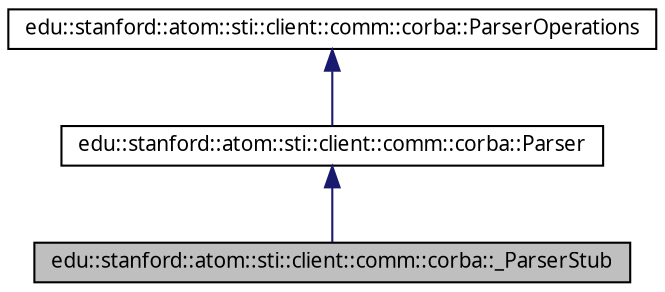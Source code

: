 digraph G
{
  edge [fontname="FreeSans.ttf",fontsize=10,labelfontname="FreeSans.ttf",labelfontsize=10];
  node [fontname="FreeSans.ttf",fontsize=10,shape=record];
  Node1 [label="edu::stanford::atom::sti::client::comm::corba::_ParserStub",height=0.2,width=0.4,color="black", fillcolor="grey75", style="filled" fontcolor="black"];
  Node2 -> Node1 [dir=back,color="midnightblue",fontsize=10,style="solid",fontname="FreeSans.ttf"];
  Node2 [label="edu::stanford::atom::sti::client::comm::corba::Parser",height=0.2,width=0.4,color="black", fillcolor="white", style="filled",URL="$interfaceedu_1_1stanford_1_1atom_1_1sti_1_1client_1_1comm_1_1corba_1_1Parser.html"];
  Node3 -> Node2 [dir=back,color="midnightblue",fontsize=10,style="solid",fontname="FreeSans.ttf"];
  Node3 [label="edu::stanford::atom::sti::client::comm::corba::ParserOperations",height=0.2,width=0.4,color="black", fillcolor="white", style="filled",URL="$interfaceedu_1_1stanford_1_1atom_1_1sti_1_1client_1_1comm_1_1corba_1_1ParserOperations.html"];
}
